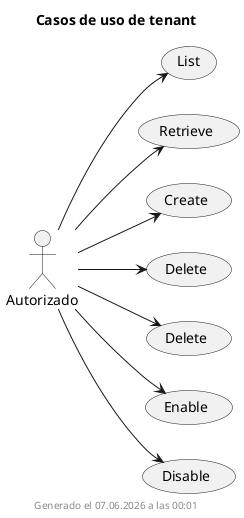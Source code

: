' @autogenerated
@startuml Casos de uso de tenant
title Casos de uso de tenant
left to right direction


actor :Autorizado: as a0
(List) as listado
(Retrieve) as consulta
(Create) as creacion
(Delete) as actualizacion
(Delete) as borrado
(Enable) as enable
(Disable) as disable

a0 --> listado
a0 --> consulta
a0 --> creacion
a0 --> actualizacion
a0 --> borrado
a0 --> enable
a0 --> disable

footer Generado el %date("dd.MM.yyyy' a las 'HH:mm")
@enduml

